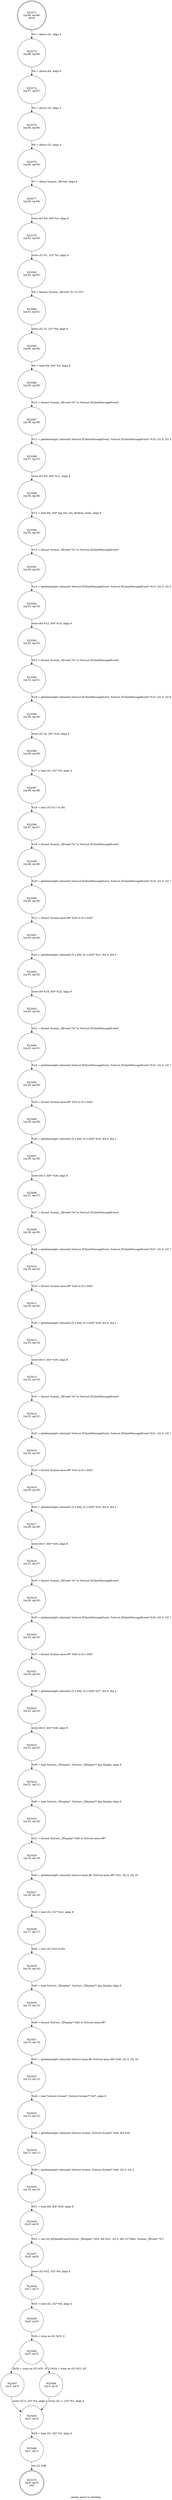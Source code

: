 digraph ewmh_move_to_desktop {
label="ewmh_move_to_desktop"
23370 [label="N23370\n(rp:0, ep:0)\nexit", shape="doublecircle"]
23371 [label="N23371\n(rp:69, ep:69)\nentry", shape="doublecircle"]
23371 -> 23373 [label="%3 = alloca i32, align 4"]
23373 [label="N23373\n(rp:68, ep:68)", shape="circle"]
23373 -> 23374 [label="%4 = alloca i64, align 8"]
23374 [label="N23374\n(rp:67, ep:67)", shape="circle"]
23374 -> 23375 [label="%5 = alloca i32, align 4"]
23375 [label="N23375\n(rp:66, ep:66)", shape="circle"]
23375 -> 23376 [label="%6 = alloca i32, align 4"]
23376 [label="N23376\n(rp:65, ep:65)", shape="circle"]
23376 -> 23377 [label="%7 = alloca %union._XEvent, align 8"]
23377 [label="N23377\n(rp:64, ep:64)", shape="circle"]
23377 -> 23379 [label="store i64 %0, i64* %4, align 8"]
23379 [label="N23379\n(rp:63, ep:63)", shape="circle"]
23379 -> 23383 [label="store i32 %1, i32* %5, align 4"]
23383 [label="N23383\n(rp:62, ep:62)", shape="circle"]
23383 -> 23384 [label="%8 = bitcast %union._XEvent* %7 to i32*"]
23384 [label="N23384\n(rp:61, ep:61)", shape="circle"]
23384 -> 23385 [label="store i32 33, i32* %8, align 8"]
23385 [label="N23385\n(rp:60, ep:60)", shape="circle"]
23385 -> 23386 [label="%9 = load i64, i64* %4, align 8"]
23386 [label="N23386\n(rp:59, ep:59)", shape="circle"]
23386 -> 23387 [label="%10 = bitcast %union._XEvent* %7 to %struct.XClientMessageEvent*"]
23387 [label="N23387\n(rp:58, ep:58)", shape="circle"]
23387 -> 23388 [label="%11 = getelementptr inbounds %struct.XClientMessageEvent, %struct.XClientMessageEvent* %10, i32 0, i32 4"]
23388 [label="N23388\n(rp:57, ep:57)", shape="circle"]
23388 -> 23389 [label="store i64 %9, i64* %11, align 8"]
23389 [label="N23389\n(rp:56, ep:56)", shape="circle"]
23389 -> 23390 [label="%12 = load i64, i64* @g_net_wm_desktop_atom, align 8"]
23390 [label="N23390\n(rp:55, ep:55)", shape="circle"]
23390 -> 23391 [label="%13 = bitcast %union._XEvent* %7 to %struct.XClientMessageEvent*"]
23391 [label="N23391\n(rp:54, ep:54)", shape="circle"]
23391 -> 23392 [label="%14 = getelementptr inbounds %struct.XClientMessageEvent, %struct.XClientMessageEvent* %13, i32 0, i32 5"]
23392 [label="N23392\n(rp:53, ep:53)", shape="circle"]
23392 -> 23393 [label="store i64 %12, i64* %14, align 8"]
23393 [label="N23393\n(rp:52, ep:52)", shape="circle"]
23393 -> 23394 [label="%15 = bitcast %union._XEvent* %7 to %struct.XClientMessageEvent*"]
23394 [label="N23394\n(rp:51, ep:51)", shape="circle"]
23394 -> 23395 [label="%16 = getelementptr inbounds %struct.XClientMessageEvent, %struct.XClientMessageEvent* %15, i32 0, i32 6"]
23395 [label="N23395\n(rp:50, ep:50)", shape="circle"]
23395 -> 23396 [label="store i32 32, i32* %16, align 8"]
23396 [label="N23396\n(rp:49, ep:49)", shape="circle"]
23396 -> 23397 [label="%17 = load i32, i32* %5, align 4"]
23397 [label="N23397\n(rp:48, ep:48)", shape="circle"]
23397 -> 23398 [label="%18 = zext i32 %17 to i64"]
23398 [label="N23398\n(rp:47, ep:47)", shape="circle"]
23398 -> 23399 [label="%19 = bitcast %union._XEvent* %7 to %struct.XClientMessageEvent*"]
23399 [label="N23399\n(rp:46, ep:46)", shape="circle"]
23399 -> 23400 [label="%20 = getelementptr inbounds %struct.XClientMessageEvent, %struct.XClientMessageEvent* %19, i32 0, i32 7"]
23400 [label="N23400\n(rp:45, ep:45)", shape="circle"]
23400 -> 23401 [label="%21 = bitcast %union.anon.99* %20 to [5 x i64]*"]
23401 [label="N23401\n(rp:44, ep:44)", shape="circle"]
23401 -> 23402 [label="%22 = getelementptr inbounds [5 x i64], [5 x i64]* %21, i64 0, i64 0"]
23402 [label="N23402\n(rp:43, ep:43)", shape="circle"]
23402 -> 23403 [label="store i64 %18, i64* %22, align 8"]
23403 [label="N23403\n(rp:42, ep:42)", shape="circle"]
23403 -> 23404 [label="%23 = bitcast %union._XEvent* %7 to %struct.XClientMessageEvent*"]
23404 [label="N23404\n(rp:41, ep:41)", shape="circle"]
23404 -> 23405 [label="%24 = getelementptr inbounds %struct.XClientMessageEvent, %struct.XClientMessageEvent* %23, i32 0, i32 7"]
23405 [label="N23405\n(rp:40, ep:40)", shape="circle"]
23405 -> 23406 [label="%25 = bitcast %union.anon.99* %24 to [5 x i64]*"]
23406 [label="N23406\n(rp:39, ep:39)", shape="circle"]
23406 -> 23407 [label="%26 = getelementptr inbounds [5 x i64], [5 x i64]* %25, i64 0, i64 1"]
23407 [label="N23407\n(rp:38, ep:38)", shape="circle"]
23407 -> 23408 [label="store i64 0, i64* %26, align 8"]
23408 [label="N23408\n(rp:37, ep:37)", shape="circle"]
23408 -> 23409 [label="%27 = bitcast %union._XEvent* %7 to %struct.XClientMessageEvent*"]
23409 [label="N23409\n(rp:36, ep:36)", shape="circle"]
23409 -> 23410 [label="%28 = getelementptr inbounds %struct.XClientMessageEvent, %struct.XClientMessageEvent* %27, i32 0, i32 7"]
23410 [label="N23410\n(rp:35, ep:35)", shape="circle"]
23410 -> 23411 [label="%29 = bitcast %union.anon.99* %28 to [5 x i64]*"]
23411 [label="N23411\n(rp:34, ep:34)", shape="circle"]
23411 -> 23412 [label="%30 = getelementptr inbounds [5 x i64], [5 x i64]* %29, i64 0, i64 2"]
23412 [label="N23412\n(rp:33, ep:33)", shape="circle"]
23412 -> 23413 [label="store i64 0, i64* %30, align 8"]
23413 [label="N23413\n(rp:32, ep:32)", shape="circle"]
23413 -> 23414 [label="%31 = bitcast %union._XEvent* %7 to %struct.XClientMessageEvent*"]
23414 [label="N23414\n(rp:31, ep:31)", shape="circle"]
23414 -> 23415 [label="%32 = getelementptr inbounds %struct.XClientMessageEvent, %struct.XClientMessageEvent* %31, i32 0, i32 7"]
23415 [label="N23415\n(rp:30, ep:30)", shape="circle"]
23415 -> 23416 [label="%33 = bitcast %union.anon.99* %32 to [5 x i64]*"]
23416 [label="N23416\n(rp:29, ep:29)", shape="circle"]
23416 -> 23417 [label="%34 = getelementptr inbounds [5 x i64], [5 x i64]* %33, i64 0, i64 3"]
23417 [label="N23417\n(rp:28, ep:28)", shape="circle"]
23417 -> 23418 [label="store i64 0, i64* %34, align 8"]
23418 [label="N23418\n(rp:27, ep:27)", shape="circle"]
23418 -> 23419 [label="%35 = bitcast %union._XEvent* %7 to %struct.XClientMessageEvent*"]
23419 [label="N23419\n(rp:26, ep:26)", shape="circle"]
23419 -> 23420 [label="%36 = getelementptr inbounds %struct.XClientMessageEvent, %struct.XClientMessageEvent* %35, i32 0, i32 7"]
23420 [label="N23420\n(rp:25, ep:25)", shape="circle"]
23420 -> 23421 [label="%37 = bitcast %union.anon.99* %36 to [5 x i64]*"]
23421 [label="N23421\n(rp:24, ep:24)", shape="circle"]
23421 -> 23422 [label="%38 = getelementptr inbounds [5 x i64], [5 x i64]* %37, i64 0, i64 4"]
23422 [label="N23422\n(rp:23, ep:23)", shape="circle"]
23422 -> 23423 [label="store i64 0, i64* %38, align 8"]
23423 [label="N23423\n(rp:22, ep:22)", shape="circle"]
23423 -> 23424 [label="%39 = load %struct._XDisplay*, %struct._XDisplay** @g_display, align 8"]
23424 [label="N23424\n(rp:21, ep:21)", shape="circle"]
23424 -> 23425 [label="%40 = load %struct._XDisplay*, %struct._XDisplay** @g_display, align 8"]
23425 [label="N23425\n(rp:20, ep:20)", shape="circle"]
23425 -> 23426 [label="%41 = bitcast %struct._XDisplay* %40 to %struct.anon.98*"]
23426 [label="N23426\n(rp:19, ep:19)", shape="circle"]
23426 -> 23427 [label="%42 = getelementptr inbounds %struct.anon.98, %struct.anon.98* %41, i32 0, i32 33"]
23427 [label="N23427\n(rp:18, ep:18)", shape="circle"]
23427 -> 23428 [label="%43 = load i32, i32* %42, align 8"]
23428 [label="N23428\n(rp:17, ep:17)", shape="circle"]
23428 -> 23429 [label="%44 = sext i32 %43 to i64"]
23429 [label="N23429\n(rp:16, ep:16)", shape="circle"]
23429 -> 23430 [label="%45 = load %struct._XDisplay*, %struct._XDisplay** @g_display, align 8"]
23430 [label="N23430\n(rp:15, ep:15)", shape="circle"]
23430 -> 23431 [label="%46 = bitcast %struct._XDisplay* %45 to %struct.anon.98*"]
23431 [label="N23431\n(rp:14, ep:14)", shape="circle"]
23431 -> 23432 [label="%47 = getelementptr inbounds %struct.anon.98, %struct.anon.98* %46, i32 0, i32 35"]
23432 [label="N23432\n(rp:13, ep:13)", shape="circle"]
23432 -> 23433 [label="%48 = load %struct.Screen*, %struct.Screen** %47, align 8"]
23433 [label="N23433\n(rp:12, ep:12)", shape="circle"]
23433 -> 23434 [label="%49 = getelementptr inbounds %struct.Screen, %struct.Screen* %48, i64 %44"]
23434 [label="N23434\n(rp:11, ep:11)", shape="circle"]
23434 -> 23435 [label="%50 = getelementptr inbounds %struct.Screen, %struct.Screen* %49, i32 0, i32 2"]
23435 [label="N23435\n(rp:10, ep:10)", shape="circle"]
23435 -> 23436 [label="%51 = load i64, i64* %50, align 8"]
23436 [label="N23436\n(rp:9, ep:9)", shape="circle"]
23436 -> 23437 [label="%52 = call i32 @XSendEvent(%struct._XDisplay* %39, i64 %51, i32 0, i64 1572864, %union._XEvent* %7)"]
23437 [label="N23437\n(rp:8, ep:8)", shape="circle"]
23437 -> 23438 [label="store i32 %52, i32* %6, align 4"]
23438 [label="N23438\n(rp:7, ep:7)", shape="circle"]
23438 -> 23439 [label="%53 = load i32, i32* %6, align 4"]
23439 [label="N23439\n(rp:6, ep:6)", shape="circle"]
23439 -> 23440 [label="%54 = icmp ne i32 %53, 0"]
23440 [label="N23440\n(rp:5, ep:5)", shape="circle"]
23440 -> 23447 [label="[%54 = icmp ne i32 %53, 0]"]
23440 -> 23448 [label="[!(%54 = icmp ne i32 %53, 0)]"]
23445 [label="N23445\n(rp:2, ep:2)", shape="circle"]
23445 -> 23446 [label="%58 = load i32, i32* %3, align 4"]
23446 [label="N23446\n(rp:1, ep:1)", shape="circle"]
23446 -> 23370 [label="ret i32 %58"]
23447 [label="N23447\n(rp:3, ep:3)", shape="circle"]
23447 -> 23445 [label="store i32 0, i32* %3, align 4"]
23448 [label="N23448\n(rp:4, ep:4)", shape="circle"]
23448 -> 23445 [label="store i32 -1, i32* %3, align 4"]
}
